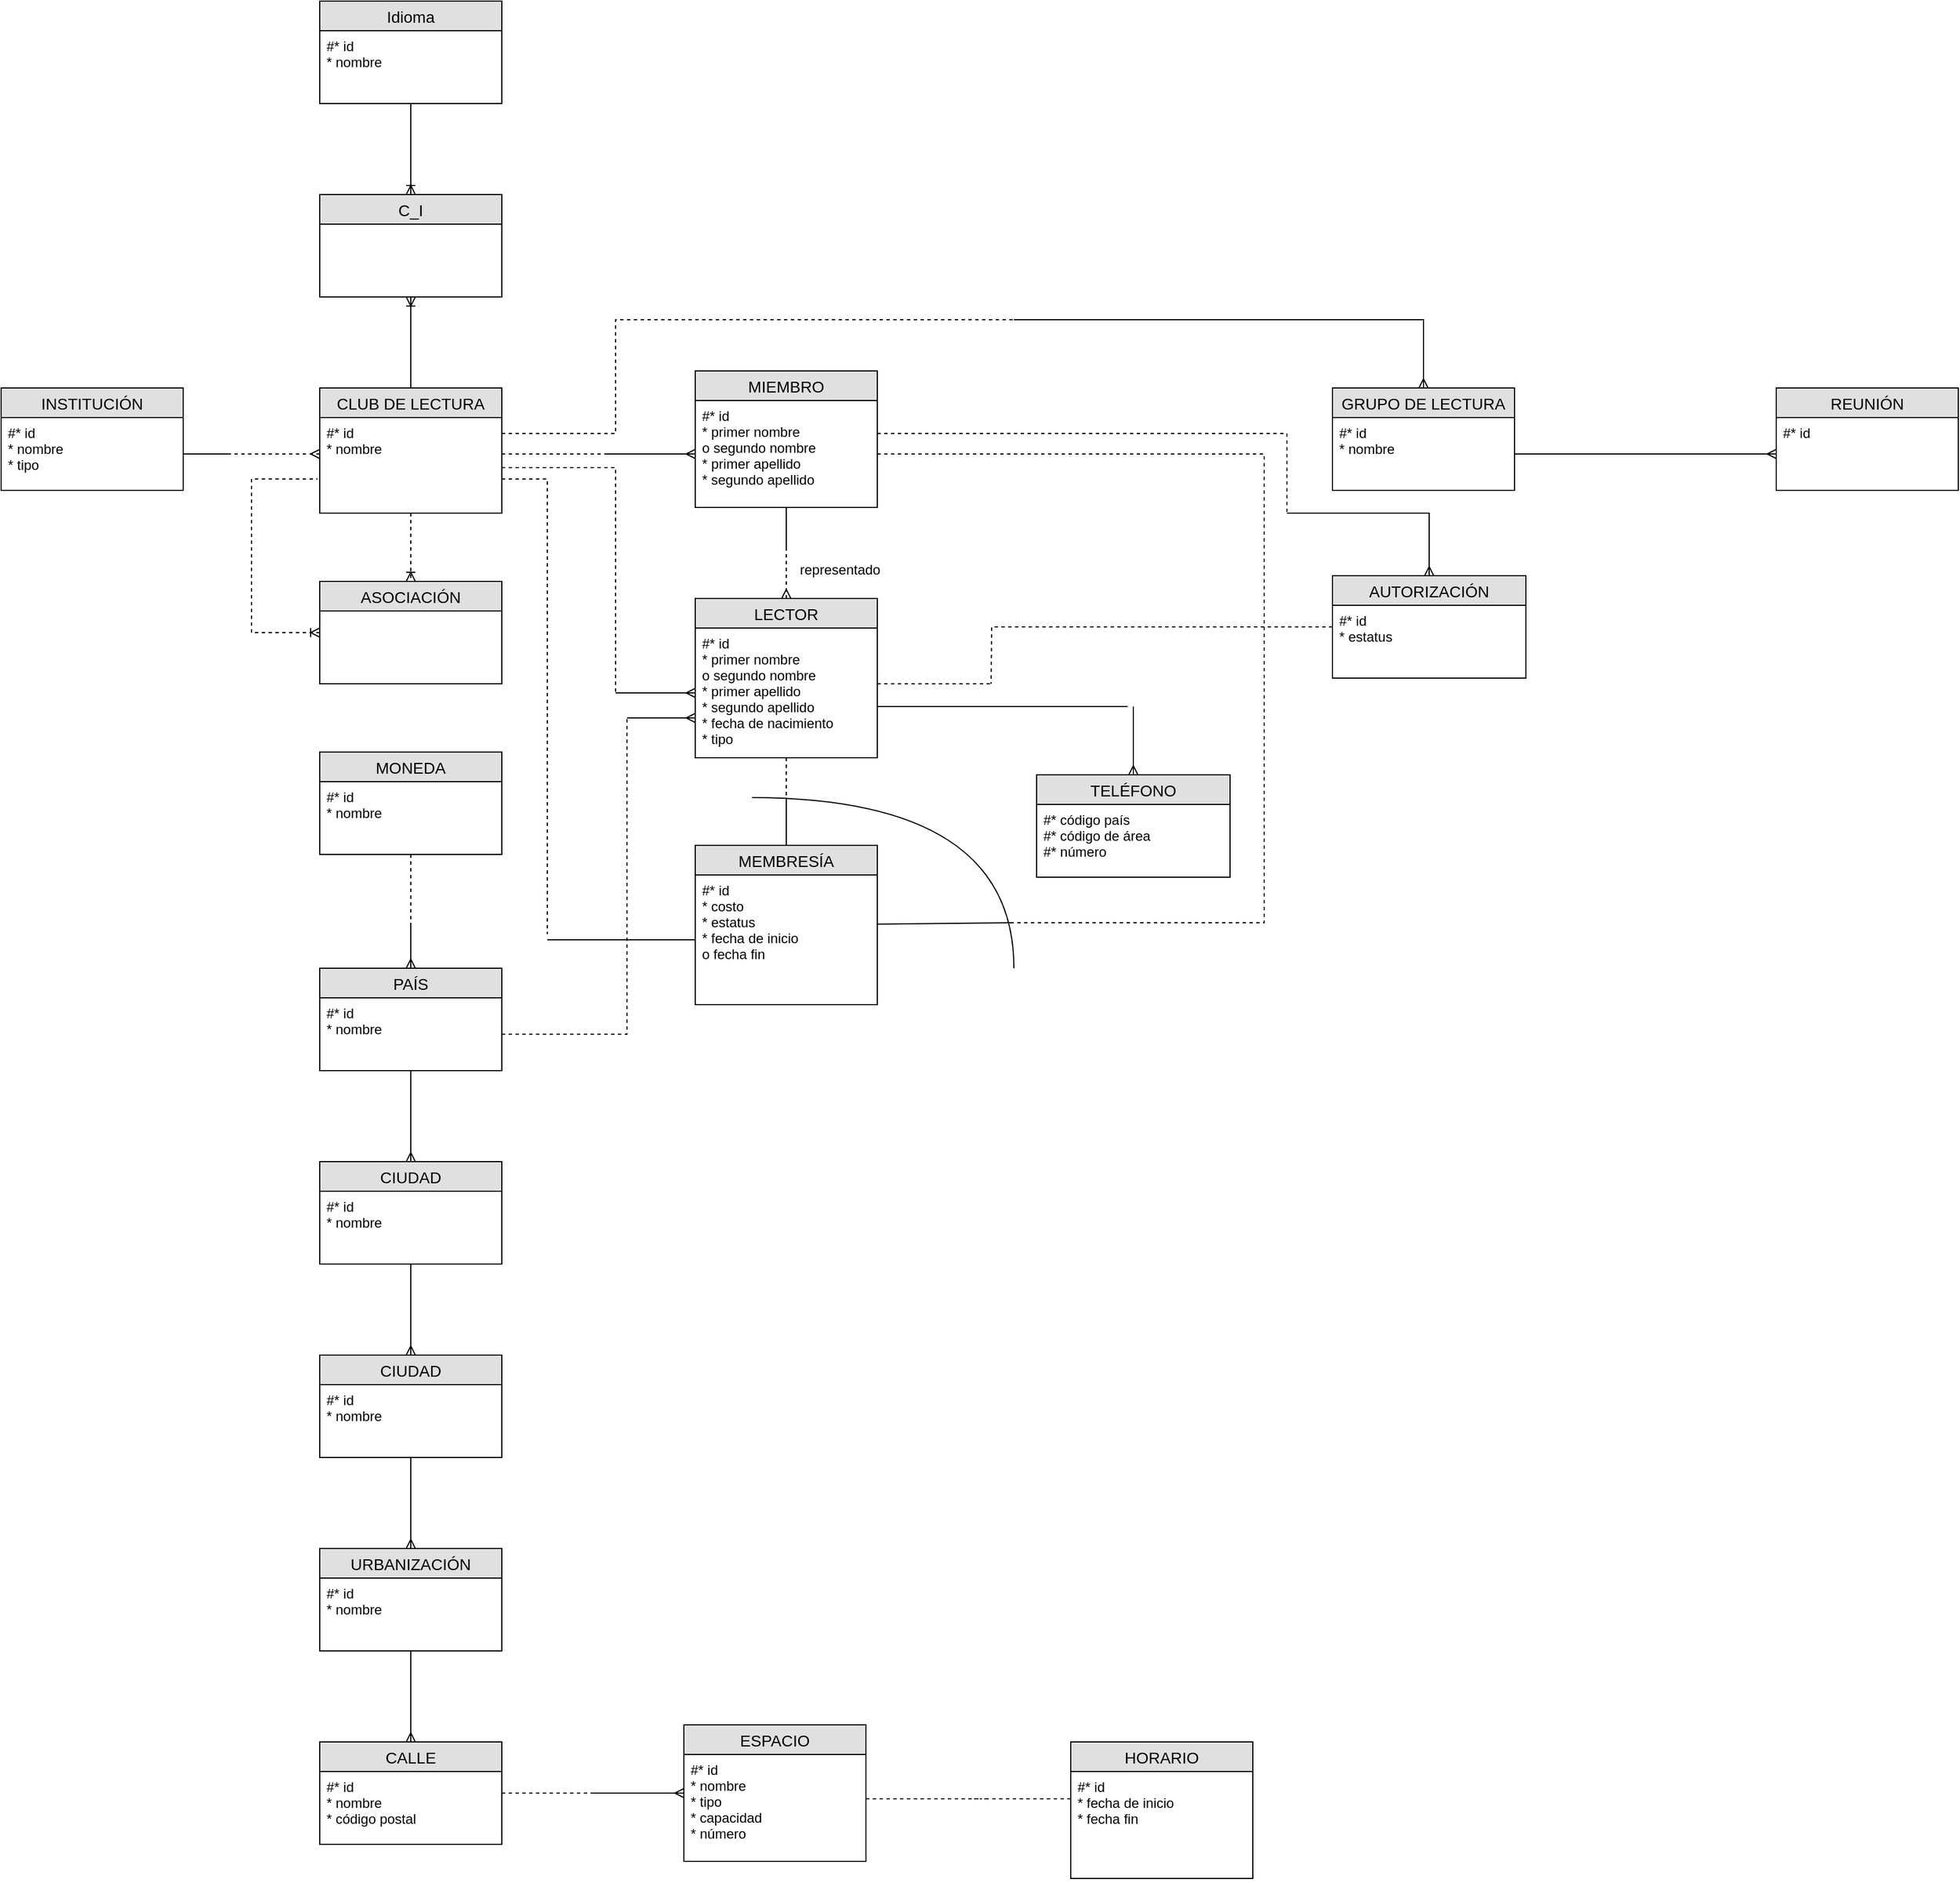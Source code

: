 <mxfile version="12.1.3" type="github" pages="1">
  <diagram id="Lb_0midmeld865azdvVX" name="Page-1">
    <mxGraphModel dx="828" dy="1551" grid="1" gridSize="10" guides="1" tooltips="1" connect="1" arrows="1" fold="1" page="1" pageScale="1" pageWidth="850" pageHeight="1100" math="0" shadow="0">
      <root>
        <mxCell id="0"/>
        <mxCell id="1" parent="0"/>
        <mxCell id="x2IHKYKo0Ygv0OIkCN_u-1" value="INSTITUCIÓN" style="swimlane;fontStyle=0;childLayout=stackLayout;horizontal=1;startSize=26;fillColor=#e0e0e0;horizontalStack=0;resizeParent=1;resizeParentMax=0;resizeLast=0;collapsible=1;marginBottom=0;swimlaneFillColor=#ffffff;align=center;fontSize=14;" vertex="1" parent="1">
          <mxGeometry x="140" y="160" width="160" height="90" as="geometry"/>
        </mxCell>
        <mxCell id="x2IHKYKo0Ygv0OIkCN_u-2" value="#* id&#xa;* nombre&#xa;* tipo" style="text;strokeColor=none;fillColor=none;spacingLeft=4;spacingRight=4;overflow=hidden;rotatable=0;points=[[0,0.5],[1,0.5]];portConstraint=eastwest;fontSize=12;" vertex="1" parent="x2IHKYKo0Ygv0OIkCN_u-1">
          <mxGeometry y="26" width="160" height="64" as="geometry"/>
        </mxCell>
        <mxCell id="x2IHKYKo0Ygv0OIkCN_u-7" style="edgeStyle=orthogonalEdgeStyle;rounded=0;orthogonalLoop=1;jettySize=auto;html=1;exitX=1;exitY=0.5;exitDx=0;exitDy=0;endArrow=none;endFill=0;" edge="1" parent="1" source="x2IHKYKo0Ygv0OIkCN_u-2">
          <mxGeometry relative="1" as="geometry">
            <mxPoint x="340" y="218" as="targetPoint"/>
          </mxGeometry>
        </mxCell>
        <mxCell id="x2IHKYKo0Ygv0OIkCN_u-15" value="" style="edgeStyle=orthogonalEdgeStyle;rounded=0;orthogonalLoop=1;jettySize=auto;html=1;startArrow=none;startFill=0;endArrow=ERoneToMany;endFill=0;" edge="1" parent="1" source="x2IHKYKo0Ygv0OIkCN_u-9" target="x2IHKYKo0Ygv0OIkCN_u-13">
          <mxGeometry relative="1" as="geometry"/>
        </mxCell>
        <mxCell id="x2IHKYKo0Ygv0OIkCN_u-38" value="" style="edgeStyle=orthogonalEdgeStyle;rounded=0;orthogonalLoop=1;jettySize=auto;html=1;dashed=1;startArrow=none;startFill=0;endArrow=ERoneToMany;endFill=0;" edge="1" parent="1" source="x2IHKYKo0Ygv0OIkCN_u-9" target="x2IHKYKo0Ygv0OIkCN_u-36">
          <mxGeometry relative="1" as="geometry"/>
        </mxCell>
        <mxCell id="x2IHKYKo0Ygv0OIkCN_u-9" value="CLUB DE LECTURA" style="swimlane;fontStyle=0;childLayout=stackLayout;horizontal=1;startSize=26;fillColor=#e0e0e0;horizontalStack=0;resizeParent=1;resizeParentMax=0;resizeLast=0;collapsible=1;marginBottom=0;swimlaneFillColor=#ffffff;align=center;fontSize=14;" vertex="1" parent="1">
          <mxGeometry x="420" y="160" width="160" height="110" as="geometry"/>
        </mxCell>
        <mxCell id="x2IHKYKo0Ygv0OIkCN_u-10" value="#* id&#xa;* nombre" style="text;strokeColor=none;fillColor=none;spacingLeft=4;spacingRight=4;overflow=hidden;rotatable=0;points=[[0,0.5],[1,0.5]];portConstraint=eastwest;fontSize=12;" vertex="1" parent="x2IHKYKo0Ygv0OIkCN_u-9">
          <mxGeometry y="26" width="160" height="84" as="geometry"/>
        </mxCell>
        <mxCell id="x2IHKYKo0Ygv0OIkCN_u-36" value="ASOCIACIÓN" style="swimlane;fontStyle=0;childLayout=stackLayout;horizontal=1;startSize=26;fillColor=#e0e0e0;horizontalStack=0;resizeParent=1;resizeParentMax=0;resizeLast=0;collapsible=1;marginBottom=0;swimlaneFillColor=#ffffff;align=center;fontSize=14;" vertex="1" parent="1">
          <mxGeometry x="420" y="330" width="160" height="90" as="geometry"/>
        </mxCell>
        <mxCell id="x2IHKYKo0Ygv0OIkCN_u-17" value="" style="edgeStyle=orthogonalEdgeStyle;rounded=0;orthogonalLoop=1;jettySize=auto;html=1;startArrow=ERoneToMany;startFill=0;endArrow=none;endFill=0;" edge="1" parent="1" source="x2IHKYKo0Ygv0OIkCN_u-13" target="x2IHKYKo0Ygv0OIkCN_u-16">
          <mxGeometry relative="1" as="geometry"/>
        </mxCell>
        <mxCell id="x2IHKYKo0Ygv0OIkCN_u-13" value="C_I" style="swimlane;fontStyle=0;childLayout=stackLayout;horizontal=1;startSize=26;fillColor=#e0e0e0;horizontalStack=0;resizeParent=1;resizeParentMax=0;resizeLast=0;collapsible=1;marginBottom=0;swimlaneFillColor=#ffffff;align=center;fontSize=14;" vertex="1" parent="1">
          <mxGeometry x="420" y="-10" width="160" height="90" as="geometry"/>
        </mxCell>
        <mxCell id="x2IHKYKo0Ygv0OIkCN_u-16" value="Idioma" style="swimlane;fontStyle=0;childLayout=stackLayout;horizontal=1;startSize=26;fillColor=#e0e0e0;horizontalStack=0;resizeParent=1;resizeParentMax=0;resizeLast=0;collapsible=1;marginBottom=0;swimlaneFillColor=#ffffff;align=center;fontSize=14;" vertex="1" parent="1">
          <mxGeometry x="420" y="-180" width="160" height="90" as="geometry"/>
        </mxCell>
        <mxCell id="x2IHKYKo0Ygv0OIkCN_u-18" value="#* id&#xa;* nombre" style="text;strokeColor=none;fillColor=none;spacingLeft=4;spacingRight=4;overflow=hidden;rotatable=0;points=[[0,0.5],[1,0.5]];portConstraint=eastwest;fontSize=12;" vertex="1" parent="x2IHKYKo0Ygv0OIkCN_u-16">
          <mxGeometry y="26" width="160" height="64" as="geometry"/>
        </mxCell>
        <mxCell id="x2IHKYKo0Ygv0OIkCN_u-12" style="edgeStyle=orthogonalEdgeStyle;rounded=0;orthogonalLoop=1;jettySize=auto;html=1;endArrow=none;endFill=0;dashed=1;startArrow=ERmany;startFill=0;" edge="1" parent="1">
          <mxGeometry relative="1" as="geometry">
            <mxPoint x="340" y="218" as="targetPoint"/>
            <mxPoint x="420" y="218" as="sourcePoint"/>
            <Array as="points">
              <mxPoint x="420" y="218"/>
            </Array>
          </mxGeometry>
        </mxCell>
        <mxCell id="x2IHKYKo0Ygv0OIkCN_u-20" style="edgeStyle=orthogonalEdgeStyle;rounded=0;orthogonalLoop=1;jettySize=auto;html=1;startArrow=none;startFill=0;endArrow=none;endFill=0;dashed=1;" edge="1" parent="1">
          <mxGeometry relative="1" as="geometry">
            <mxPoint x="670" y="218" as="targetPoint"/>
            <mxPoint x="580" y="218" as="sourcePoint"/>
            <Array as="points">
              <mxPoint x="580" y="218"/>
            </Array>
          </mxGeometry>
        </mxCell>
        <mxCell id="x2IHKYKo0Ygv0OIkCN_u-78" value="" style="edgeStyle=orthogonalEdgeStyle;rounded=0;orthogonalLoop=1;jettySize=auto;html=1;startArrow=none;startFill=0;endArrow=none;endFill=0;" edge="1" parent="1" source="x2IHKYKo0Ygv0OIkCN_u-21">
          <mxGeometry relative="1" as="geometry">
            <mxPoint x="830" y="300" as="targetPoint"/>
            <Array as="points">
              <mxPoint x="830" y="265"/>
              <mxPoint x="830" y="265"/>
            </Array>
          </mxGeometry>
        </mxCell>
        <mxCell id="x2IHKYKo0Ygv0OIkCN_u-21" value="MIEMBRO" style="swimlane;fontStyle=0;childLayout=stackLayout;horizontal=1;startSize=26;fillColor=#e0e0e0;horizontalStack=0;resizeParent=1;resizeParentMax=0;resizeLast=0;collapsible=1;marginBottom=0;swimlaneFillColor=#ffffff;align=center;fontSize=14;" vertex="1" parent="1">
          <mxGeometry x="750" y="145" width="160" height="120" as="geometry"/>
        </mxCell>
        <mxCell id="x2IHKYKo0Ygv0OIkCN_u-22" value="#* id&#xa;* primer nombre&#xa;o segundo nombre&#xa;* primer apellido&#xa;* segundo apellido" style="text;strokeColor=none;fillColor=none;spacingLeft=4;spacingRight=4;overflow=hidden;rotatable=0;points=[[0,0.5],[1,0.5]];portConstraint=eastwest;fontSize=12;" vertex="1" parent="x2IHKYKo0Ygv0OIkCN_u-21">
          <mxGeometry y="26" width="160" height="94" as="geometry"/>
        </mxCell>
        <mxCell id="x2IHKYKo0Ygv0OIkCN_u-79" value="" style="edgeStyle=orthogonalEdgeStyle;rounded=0;orthogonalLoop=1;jettySize=auto;html=1;dashed=1;startArrow=ERmany;startFill=0;endArrow=none;endFill=0;" edge="1" parent="1" source="x2IHKYKo0Ygv0OIkCN_u-76">
          <mxGeometry relative="1" as="geometry">
            <mxPoint x="830" y="300" as="targetPoint"/>
            <Array as="points">
              <mxPoint x="830" y="280"/>
              <mxPoint x="830" y="280"/>
            </Array>
          </mxGeometry>
        </mxCell>
        <mxCell id="x2IHKYKo0Ygv0OIkCN_u-85" value="" style="edgeStyle=orthogonalEdgeStyle;rounded=0;orthogonalLoop=1;jettySize=auto;html=1;startArrow=none;startFill=0;endArrow=none;endFill=0;dashed=1;" edge="1" parent="1" source="x2IHKYKo0Ygv0OIkCN_u-76">
          <mxGeometry relative="1" as="geometry">
            <mxPoint x="830" y="520" as="targetPoint"/>
          </mxGeometry>
        </mxCell>
        <mxCell id="x2IHKYKo0Ygv0OIkCN_u-93" style="edgeStyle=orthogonalEdgeStyle;rounded=0;orthogonalLoop=1;jettySize=auto;html=1;startArrow=none;startFill=0;endArrow=none;endFill=0;dashed=1;" edge="1" parent="1" source="x2IHKYKo0Ygv0OIkCN_u-76">
          <mxGeometry relative="1" as="geometry">
            <mxPoint x="1010" y="420" as="targetPoint"/>
            <Array as="points">
              <mxPoint x="930" y="420"/>
              <mxPoint x="930" y="420"/>
            </Array>
          </mxGeometry>
        </mxCell>
        <mxCell id="x2IHKYKo0Ygv0OIkCN_u-76" value="LECTOR" style="swimlane;fontStyle=0;childLayout=stackLayout;horizontal=1;startSize=26;fillColor=#e0e0e0;horizontalStack=0;resizeParent=1;resizeParentMax=0;resizeLast=0;collapsible=1;marginBottom=0;swimlaneFillColor=#ffffff;align=center;fontSize=14;" vertex="1" parent="1">
          <mxGeometry x="750" y="345" width="160" height="140" as="geometry"/>
        </mxCell>
        <mxCell id="x2IHKYKo0Ygv0OIkCN_u-77" value="#* id&#xa;* primer nombre&#xa;o segundo nombre&#xa;* primer apellido&#xa;* segundo apellido&#xa;* fecha de nacimiento&#xa;* tipo" style="text;strokeColor=none;fillColor=none;spacingLeft=4;spacingRight=4;overflow=hidden;rotatable=0;points=[[0,0.5],[1,0.5]];portConstraint=eastwest;fontSize=12;" vertex="1" parent="x2IHKYKo0Ygv0OIkCN_u-76">
          <mxGeometry y="26" width="160" height="114" as="geometry"/>
        </mxCell>
        <mxCell id="x2IHKYKo0Ygv0OIkCN_u-24" style="edgeStyle=orthogonalEdgeStyle;rounded=0;orthogonalLoop=1;jettySize=auto;html=1;exitX=0;exitY=0.5;exitDx=0;exitDy=0;startArrow=ERmany;startFill=0;endArrow=none;endFill=0;" edge="1" parent="1" source="x2IHKYKo0Ygv0OIkCN_u-22">
          <mxGeometry relative="1" as="geometry">
            <mxPoint x="670" y="218" as="targetPoint"/>
          </mxGeometry>
        </mxCell>
        <mxCell id="x2IHKYKo0Ygv0OIkCN_u-30" style="edgeStyle=orthogonalEdgeStyle;rounded=0;orthogonalLoop=1;jettySize=auto;html=1;exitX=0.5;exitY=0;exitDx=0;exitDy=0;startArrow=ERmany;startFill=0;endArrow=none;endFill=0;" edge="1" parent="1" source="x2IHKYKo0Ygv0OIkCN_u-26">
          <mxGeometry relative="1" as="geometry">
            <mxPoint x="1030" y="100" as="targetPoint"/>
            <Array as="points">
              <mxPoint x="1390" y="100"/>
            </Array>
          </mxGeometry>
        </mxCell>
        <mxCell id="x2IHKYKo0Ygv0OIkCN_u-26" value="GRUPO DE LECTURA" style="swimlane;fontStyle=0;childLayout=stackLayout;horizontal=1;startSize=26;fillColor=#e0e0e0;horizontalStack=0;resizeParent=1;resizeParentMax=0;resizeLast=0;collapsible=1;marginBottom=0;swimlaneFillColor=#ffffff;align=center;fontSize=14;" vertex="1" parent="1">
          <mxGeometry x="1310" y="160" width="160" height="90" as="geometry"/>
        </mxCell>
        <mxCell id="x2IHKYKo0Ygv0OIkCN_u-27" value="#* id&#xa;* nombre" style="text;strokeColor=none;fillColor=none;spacingLeft=4;spacingRight=4;overflow=hidden;rotatable=0;points=[[0,0.5],[1,0.5]];portConstraint=eastwest;fontSize=12;" vertex="1" parent="x2IHKYKo0Ygv0OIkCN_u-26">
          <mxGeometry y="26" width="160" height="64" as="geometry"/>
        </mxCell>
        <mxCell id="x2IHKYKo0Ygv0OIkCN_u-29" style="edgeStyle=orthogonalEdgeStyle;rounded=0;orthogonalLoop=1;jettySize=auto;html=1;exitX=1;exitY=0.5;exitDx=0;exitDy=0;startArrow=none;startFill=0;endArrow=none;endFill=0;dashed=1;" edge="1" parent="1">
          <mxGeometry relative="1" as="geometry">
            <mxPoint x="1050" y="100" as="targetPoint"/>
            <mxPoint x="580" y="200" as="sourcePoint"/>
            <Array as="points">
              <mxPoint x="680" y="200"/>
              <mxPoint x="680" y="100"/>
              <mxPoint x="1060" y="100"/>
            </Array>
          </mxGeometry>
        </mxCell>
        <mxCell id="x2IHKYKo0Ygv0OIkCN_u-33" value="REUNIÓN" style="swimlane;fontStyle=0;childLayout=stackLayout;horizontal=1;startSize=26;fillColor=#e0e0e0;horizontalStack=0;resizeParent=1;resizeParentMax=0;resizeLast=0;collapsible=1;marginBottom=0;swimlaneFillColor=#ffffff;align=center;fontSize=14;" vertex="1" parent="1">
          <mxGeometry x="1700" y="160" width="160" height="90" as="geometry"/>
        </mxCell>
        <mxCell id="x2IHKYKo0Ygv0OIkCN_u-34" value="#* id" style="text;strokeColor=none;fillColor=none;spacingLeft=4;spacingRight=4;overflow=hidden;rotatable=0;points=[[0,0.5],[1,0.5]];portConstraint=eastwest;fontSize=12;" vertex="1" parent="x2IHKYKo0Ygv0OIkCN_u-33">
          <mxGeometry y="26" width="160" height="64" as="geometry"/>
        </mxCell>
        <mxCell id="x2IHKYKo0Ygv0OIkCN_u-35" style="edgeStyle=orthogonalEdgeStyle;rounded=0;orthogonalLoop=1;jettySize=auto;html=1;exitX=0;exitY=0.5;exitDx=0;exitDy=0;startArrow=ERmany;startFill=0;endArrow=none;endFill=0;" edge="1" parent="1" source="x2IHKYKo0Ygv0OIkCN_u-34">
          <mxGeometry relative="1" as="geometry">
            <mxPoint x="1470" y="218" as="targetPoint"/>
          </mxGeometry>
        </mxCell>
        <mxCell id="x2IHKYKo0Ygv0OIkCN_u-39" style="edgeStyle=orthogonalEdgeStyle;rounded=0;orthogonalLoop=1;jettySize=auto;html=1;exitX=0;exitY=0.5;exitDx=0;exitDy=0;endArrow=none;endFill=0;dashed=1;startArrow=ERoneToMany;startFill=0;" edge="1" parent="1" source="x2IHKYKo0Ygv0OIkCN_u-36">
          <mxGeometry relative="1" as="geometry">
            <mxPoint x="418" y="240" as="targetPoint"/>
            <mxPoint x="420" y="230" as="sourcePoint"/>
            <Array as="points">
              <mxPoint x="360" y="375"/>
              <mxPoint x="360" y="240"/>
              <mxPoint x="418" y="240"/>
            </Array>
          </mxGeometry>
        </mxCell>
        <mxCell id="x2IHKYKo0Ygv0OIkCN_u-48" value="" style="edgeStyle=orthogonalEdgeStyle;rounded=0;orthogonalLoop=1;jettySize=auto;html=1;dashed=1;startArrow=none;startFill=0;endArrow=none;endFill=0;" edge="1" parent="1" source="x2IHKYKo0Ygv0OIkCN_u-42">
          <mxGeometry relative="1" as="geometry">
            <mxPoint x="500" y="630" as="targetPoint"/>
          </mxGeometry>
        </mxCell>
        <mxCell id="x2IHKYKo0Ygv0OIkCN_u-42" value="MONEDA" style="swimlane;fontStyle=0;childLayout=stackLayout;horizontal=1;startSize=26;fillColor=#e0e0e0;horizontalStack=0;resizeParent=1;resizeParentMax=0;resizeLast=0;collapsible=1;marginBottom=0;swimlaneFillColor=#ffffff;align=center;fontSize=14;" vertex="1" parent="1">
          <mxGeometry x="420" y="480" width="160" height="90" as="geometry"/>
        </mxCell>
        <mxCell id="x2IHKYKo0Ygv0OIkCN_u-43" value="#* id&#xa;* nombre" style="text;strokeColor=none;fillColor=none;spacingLeft=4;spacingRight=4;overflow=hidden;rotatable=0;points=[[0,0.5],[1,0.5]];portConstraint=eastwest;fontSize=12;" vertex="1" parent="x2IHKYKo0Ygv0OIkCN_u-42">
          <mxGeometry y="26" width="160" height="64" as="geometry"/>
        </mxCell>
        <mxCell id="x2IHKYKo0Ygv0OIkCN_u-51" value="" style="edgeStyle=orthogonalEdgeStyle;rounded=0;orthogonalLoop=1;jettySize=auto;html=1;startArrow=ERmany;startFill=0;endArrow=none;endFill=0;" edge="1" parent="1" source="x2IHKYKo0Ygv0OIkCN_u-44">
          <mxGeometry relative="1" as="geometry">
            <mxPoint x="500" y="630" as="targetPoint"/>
          </mxGeometry>
        </mxCell>
        <mxCell id="x2IHKYKo0Ygv0OIkCN_u-54" value="" style="edgeStyle=orthogonalEdgeStyle;rounded=0;orthogonalLoop=1;jettySize=auto;html=1;startArrow=none;startFill=0;endArrow=ERmany;endFill=0;" edge="1" parent="1" source="x2IHKYKo0Ygv0OIkCN_u-44" target="x2IHKYKo0Ygv0OIkCN_u-52">
          <mxGeometry relative="1" as="geometry"/>
        </mxCell>
        <mxCell id="x2IHKYKo0Ygv0OIkCN_u-44" value="PAÍS" style="swimlane;fontStyle=0;childLayout=stackLayout;horizontal=1;startSize=26;fillColor=#e0e0e0;horizontalStack=0;resizeParent=1;resizeParentMax=0;resizeLast=0;collapsible=1;marginBottom=0;swimlaneFillColor=#ffffff;align=center;fontSize=14;" vertex="1" parent="1">
          <mxGeometry x="420" y="670" width="160" height="90" as="geometry"/>
        </mxCell>
        <mxCell id="x2IHKYKo0Ygv0OIkCN_u-45" value="#* id&#xa;* nombre" style="text;strokeColor=none;fillColor=none;spacingLeft=4;spacingRight=4;overflow=hidden;rotatable=0;points=[[0,0.5],[1,0.5]];portConstraint=eastwest;fontSize=12;" vertex="1" parent="x2IHKYKo0Ygv0OIkCN_u-44">
          <mxGeometry y="26" width="160" height="64" as="geometry"/>
        </mxCell>
        <mxCell id="x2IHKYKo0Ygv0OIkCN_u-57" value="" style="edgeStyle=orthogonalEdgeStyle;rounded=0;orthogonalLoop=1;jettySize=auto;html=1;startArrow=none;startFill=0;endArrow=ERmany;endFill=0;" edge="1" parent="1" source="x2IHKYKo0Ygv0OIkCN_u-52" target="x2IHKYKo0Ygv0OIkCN_u-55">
          <mxGeometry relative="1" as="geometry"/>
        </mxCell>
        <mxCell id="x2IHKYKo0Ygv0OIkCN_u-52" value="CIUDAD" style="swimlane;fontStyle=0;childLayout=stackLayout;horizontal=1;startSize=26;fillColor=#e0e0e0;horizontalStack=0;resizeParent=1;resizeParentMax=0;resizeLast=0;collapsible=1;marginBottom=0;swimlaneFillColor=#ffffff;align=center;fontSize=14;" vertex="1" parent="1">
          <mxGeometry x="420" y="840" width="160" height="90" as="geometry"/>
        </mxCell>
        <mxCell id="x2IHKYKo0Ygv0OIkCN_u-53" value="#* id&#xa;* nombre" style="text;strokeColor=none;fillColor=none;spacingLeft=4;spacingRight=4;overflow=hidden;rotatable=0;points=[[0,0.5],[1,0.5]];portConstraint=eastwest;fontSize=12;" vertex="1" parent="x2IHKYKo0Ygv0OIkCN_u-52">
          <mxGeometry y="26" width="160" height="64" as="geometry"/>
        </mxCell>
        <mxCell id="x2IHKYKo0Ygv0OIkCN_u-60" value="" style="edgeStyle=orthogonalEdgeStyle;rounded=0;orthogonalLoop=1;jettySize=auto;html=1;startArrow=none;startFill=0;endArrow=ERmany;endFill=0;" edge="1" parent="1" source="x2IHKYKo0Ygv0OIkCN_u-55" target="x2IHKYKo0Ygv0OIkCN_u-58">
          <mxGeometry relative="1" as="geometry"/>
        </mxCell>
        <mxCell id="x2IHKYKo0Ygv0OIkCN_u-55" value="CIUDAD" style="swimlane;fontStyle=0;childLayout=stackLayout;horizontal=1;startSize=26;fillColor=#e0e0e0;horizontalStack=0;resizeParent=1;resizeParentMax=0;resizeLast=0;collapsible=1;marginBottom=0;swimlaneFillColor=#ffffff;align=center;fontSize=14;" vertex="1" parent="1">
          <mxGeometry x="420" y="1010" width="160" height="90" as="geometry"/>
        </mxCell>
        <mxCell id="x2IHKYKo0Ygv0OIkCN_u-56" value="#* id&#xa;* nombre" style="text;strokeColor=none;fillColor=none;spacingLeft=4;spacingRight=4;overflow=hidden;rotatable=0;points=[[0,0.5],[1,0.5]];portConstraint=eastwest;fontSize=12;" vertex="1" parent="x2IHKYKo0Ygv0OIkCN_u-55">
          <mxGeometry y="26" width="160" height="64" as="geometry"/>
        </mxCell>
        <mxCell id="x2IHKYKo0Ygv0OIkCN_u-63" value="" style="edgeStyle=orthogonalEdgeStyle;rounded=0;orthogonalLoop=1;jettySize=auto;html=1;startArrow=none;startFill=0;endArrow=ERmany;endFill=0;" edge="1" parent="1" source="x2IHKYKo0Ygv0OIkCN_u-58" target="x2IHKYKo0Ygv0OIkCN_u-61">
          <mxGeometry relative="1" as="geometry"/>
        </mxCell>
        <mxCell id="x2IHKYKo0Ygv0OIkCN_u-58" value="URBANIZACIÓN" style="swimlane;fontStyle=0;childLayout=stackLayout;horizontal=1;startSize=26;fillColor=#e0e0e0;horizontalStack=0;resizeParent=1;resizeParentMax=0;resizeLast=0;collapsible=1;marginBottom=0;swimlaneFillColor=#ffffff;align=center;fontSize=14;" vertex="1" parent="1">
          <mxGeometry x="420" y="1180" width="160" height="90" as="geometry"/>
        </mxCell>
        <mxCell id="x2IHKYKo0Ygv0OIkCN_u-59" value="#* id&#xa;* nombre" style="text;strokeColor=none;fillColor=none;spacingLeft=4;spacingRight=4;overflow=hidden;rotatable=0;points=[[0,0.5],[1,0.5]];portConstraint=eastwest;fontSize=12;" vertex="1" parent="x2IHKYKo0Ygv0OIkCN_u-58">
          <mxGeometry y="26" width="160" height="64" as="geometry"/>
        </mxCell>
        <mxCell id="x2IHKYKo0Ygv0OIkCN_u-68" style="edgeStyle=orthogonalEdgeStyle;rounded=0;orthogonalLoop=1;jettySize=auto;html=1;startArrow=none;startFill=0;endArrow=none;endFill=0;dashed=1;" edge="1" parent="1" source="x2IHKYKo0Ygv0OIkCN_u-61">
          <mxGeometry relative="1" as="geometry">
            <mxPoint x="660" y="1395" as="targetPoint"/>
          </mxGeometry>
        </mxCell>
        <mxCell id="x2IHKYKo0Ygv0OIkCN_u-61" value="CALLE" style="swimlane;fontStyle=0;childLayout=stackLayout;horizontal=1;startSize=26;fillColor=#e0e0e0;horizontalStack=0;resizeParent=1;resizeParentMax=0;resizeLast=0;collapsible=1;marginBottom=0;swimlaneFillColor=#ffffff;align=center;fontSize=14;" vertex="1" parent="1">
          <mxGeometry x="420" y="1350" width="160" height="90" as="geometry"/>
        </mxCell>
        <mxCell id="x2IHKYKo0Ygv0OIkCN_u-62" value="#* id&#xa;* nombre&#xa;* código postal" style="text;strokeColor=none;fillColor=none;spacingLeft=4;spacingRight=4;overflow=hidden;rotatable=0;points=[[0,0.5],[1,0.5]];portConstraint=eastwest;fontSize=12;" vertex="1" parent="x2IHKYKo0Ygv0OIkCN_u-61">
          <mxGeometry y="26" width="160" height="64" as="geometry"/>
        </mxCell>
        <mxCell id="x2IHKYKo0Ygv0OIkCN_u-69" style="edgeStyle=orthogonalEdgeStyle;rounded=0;orthogonalLoop=1;jettySize=auto;html=1;startArrow=ERmany;startFill=0;endArrow=none;endFill=0;" edge="1" parent="1" source="x2IHKYKo0Ygv0OIkCN_u-65">
          <mxGeometry relative="1" as="geometry">
            <mxPoint x="660" y="1395" as="targetPoint"/>
          </mxGeometry>
        </mxCell>
        <mxCell id="x2IHKYKo0Ygv0OIkCN_u-74" style="edgeStyle=orthogonalEdgeStyle;rounded=0;orthogonalLoop=1;jettySize=auto;html=1;dashed=1;startArrow=none;startFill=0;endArrow=none;endFill=0;" edge="1" parent="1" source="x2IHKYKo0Ygv0OIkCN_u-65">
          <mxGeometry relative="1" as="geometry">
            <mxPoint x="990" y="1400" as="targetPoint"/>
            <Array as="points">
              <mxPoint x="1000" y="1400"/>
            </Array>
          </mxGeometry>
        </mxCell>
        <mxCell id="x2IHKYKo0Ygv0OIkCN_u-65" value="ESPACIO" style="swimlane;fontStyle=0;childLayout=stackLayout;horizontal=1;startSize=26;fillColor=#e0e0e0;horizontalStack=0;resizeParent=1;resizeParentMax=0;resizeLast=0;collapsible=1;marginBottom=0;swimlaneFillColor=#ffffff;align=center;fontSize=14;" vertex="1" parent="1">
          <mxGeometry x="740" y="1335" width="160" height="120" as="geometry"/>
        </mxCell>
        <mxCell id="x2IHKYKo0Ygv0OIkCN_u-66" value="#* id&#xa;* nombre&#xa;* tipo&#xa;* capacidad&#xa;* número" style="text;strokeColor=none;fillColor=none;spacingLeft=4;spacingRight=4;overflow=hidden;rotatable=0;points=[[0,0.5],[1,0.5]];portConstraint=eastwest;fontSize=12;" vertex="1" parent="x2IHKYKo0Ygv0OIkCN_u-65">
          <mxGeometry y="26" width="160" height="94" as="geometry"/>
        </mxCell>
        <mxCell id="x2IHKYKo0Ygv0OIkCN_u-71" value="HORARIO" style="swimlane;fontStyle=0;childLayout=stackLayout;horizontal=1;startSize=26;fillColor=#e0e0e0;horizontalStack=0;resizeParent=1;resizeParentMax=0;resizeLast=0;collapsible=1;marginBottom=0;swimlaneFillColor=#ffffff;align=center;fontSize=14;" vertex="1" parent="1">
          <mxGeometry x="1080" y="1350" width="160" height="120" as="geometry"/>
        </mxCell>
        <mxCell id="x2IHKYKo0Ygv0OIkCN_u-72" value="#* id&#xa;* fecha de inicio&#xa;* fecha fin" style="text;strokeColor=none;fillColor=none;spacingLeft=4;spacingRight=4;overflow=hidden;rotatable=0;points=[[0,0.5],[1,0.5]];portConstraint=eastwest;fontSize=12;" vertex="1" parent="x2IHKYKo0Ygv0OIkCN_u-71">
          <mxGeometry y="26" width="160" height="94" as="geometry"/>
        </mxCell>
        <mxCell id="x2IHKYKo0Ygv0OIkCN_u-75" style="edgeStyle=orthogonalEdgeStyle;rounded=0;orthogonalLoop=1;jettySize=auto;html=1;dashed=1;startArrow=none;startFill=0;endArrow=none;endFill=0;" edge="1" parent="1" source="x2IHKYKo0Ygv0OIkCN_u-72">
          <mxGeometry relative="1" as="geometry">
            <mxPoint x="1010" y="1400" as="targetPoint"/>
            <Array as="points">
              <mxPoint x="1000" y="1400"/>
            </Array>
          </mxGeometry>
        </mxCell>
        <mxCell id="x2IHKYKo0Ygv0OIkCN_u-80" style="edgeStyle=orthogonalEdgeStyle;rounded=0;orthogonalLoop=1;jettySize=auto;html=1;exitX=1;exitY=0.5;exitDx=0;exitDy=0;startArrow=none;startFill=0;endArrow=none;endFill=0;dashed=1;" edge="1" parent="1">
          <mxGeometry relative="1" as="geometry">
            <mxPoint x="680" y="430" as="targetPoint"/>
            <mxPoint x="580" y="230" as="sourcePoint"/>
            <Array as="points">
              <mxPoint x="680" y="230"/>
              <mxPoint x="680" y="430"/>
            </Array>
          </mxGeometry>
        </mxCell>
        <mxCell id="x2IHKYKo0Ygv0OIkCN_u-81" style="edgeStyle=orthogonalEdgeStyle;rounded=0;orthogonalLoop=1;jettySize=auto;html=1;startArrow=ERmany;startFill=0;endArrow=none;endFill=0;" edge="1" parent="1" source="x2IHKYKo0Ygv0OIkCN_u-77">
          <mxGeometry relative="1" as="geometry">
            <mxPoint x="680" y="428" as="targetPoint"/>
          </mxGeometry>
        </mxCell>
        <mxCell id="x2IHKYKo0Ygv0OIkCN_u-82" value="representado" style="text;html=1;resizable=0;points=[];autosize=1;align=left;verticalAlign=top;spacingTop=-4;" vertex="1" parent="1">
          <mxGeometry x="840" y="310" width="90" height="20" as="geometry"/>
        </mxCell>
        <mxCell id="x2IHKYKo0Ygv0OIkCN_u-86" value="" style="edgeStyle=orthogonalEdgeStyle;rounded=0;orthogonalLoop=1;jettySize=auto;html=1;startArrow=none;startFill=0;endArrow=none;endFill=0;" edge="1" parent="1" source="x2IHKYKo0Ygv0OIkCN_u-83">
          <mxGeometry relative="1" as="geometry">
            <mxPoint x="830" y="520" as="targetPoint"/>
          </mxGeometry>
        </mxCell>
        <mxCell id="x2IHKYKo0Ygv0OIkCN_u-89" style="rounded=0;orthogonalLoop=1;jettySize=auto;html=1;startArrow=none;startFill=0;endArrow=none;endFill=0;" edge="1" parent="1" source="x2IHKYKo0Ygv0OIkCN_u-83">
          <mxGeometry relative="1" as="geometry">
            <mxPoint x="1030" y="630" as="targetPoint"/>
          </mxGeometry>
        </mxCell>
        <mxCell id="x2IHKYKo0Ygv0OIkCN_u-83" value="MEMBRESÍA" style="swimlane;fontStyle=0;childLayout=stackLayout;horizontal=1;startSize=26;fillColor=#e0e0e0;horizontalStack=0;resizeParent=1;resizeParentMax=0;resizeLast=0;collapsible=1;marginBottom=0;swimlaneFillColor=#ffffff;align=center;fontSize=14;" vertex="1" parent="1">
          <mxGeometry x="750" y="562" width="160" height="140" as="geometry"/>
        </mxCell>
        <mxCell id="x2IHKYKo0Ygv0OIkCN_u-84" value="#* id&#xa;* costo&#xa;* estatus&#xa;* fecha de inicio&#xa;o fecha fin" style="text;strokeColor=none;fillColor=none;spacingLeft=4;spacingRight=4;overflow=hidden;rotatable=0;points=[[0,0.5],[1,0.5]];portConstraint=eastwest;fontSize=12;" vertex="1" parent="x2IHKYKo0Ygv0OIkCN_u-83">
          <mxGeometry y="26" width="160" height="114" as="geometry"/>
        </mxCell>
        <mxCell id="x2IHKYKo0Ygv0OIkCN_u-87" style="edgeStyle=orthogonalEdgeStyle;rounded=0;orthogonalLoop=1;jettySize=auto;html=1;startArrow=none;startFill=0;endArrow=none;endFill=0;dashed=1;" edge="1" parent="1" source="x2IHKYKo0Ygv0OIkCN_u-22">
          <mxGeometry relative="1" as="geometry">
            <mxPoint x="1030" y="630" as="targetPoint"/>
            <Array as="points">
              <mxPoint x="1250" y="218"/>
              <mxPoint x="1250" y="630"/>
            </Array>
          </mxGeometry>
        </mxCell>
        <mxCell id="x2IHKYKo0Ygv0OIkCN_u-91" value="" style="endArrow=none;html=1;edgeStyle=orthogonalEdgeStyle;curved=1;" edge="1" parent="1">
          <mxGeometry width="50" height="50" relative="1" as="geometry">
            <mxPoint x="800" y="520" as="sourcePoint"/>
            <mxPoint x="1030" y="670" as="targetPoint"/>
          </mxGeometry>
        </mxCell>
        <mxCell id="x2IHKYKo0Ygv0OIkCN_u-101" style="edgeStyle=orthogonalEdgeStyle;rounded=0;orthogonalLoop=1;jettySize=auto;html=1;startArrow=none;startFill=0;endArrow=none;endFill=0;dashed=1;" edge="1" parent="1" source="x2IHKYKo0Ygv0OIkCN_u-94">
          <mxGeometry relative="1" as="geometry">
            <mxPoint x="1010" y="420" as="targetPoint"/>
          </mxGeometry>
        </mxCell>
        <mxCell id="x2IHKYKo0Ygv0OIkCN_u-104" style="edgeStyle=orthogonalEdgeStyle;rounded=0;orthogonalLoop=1;jettySize=auto;html=1;startArrow=ERmany;startFill=0;endArrow=none;endFill=0;" edge="1" parent="1" source="x2IHKYKo0Ygv0OIkCN_u-94">
          <mxGeometry relative="1" as="geometry">
            <mxPoint x="1270" y="270" as="targetPoint"/>
            <Array as="points">
              <mxPoint x="1395" y="270"/>
            </Array>
          </mxGeometry>
        </mxCell>
        <mxCell id="x2IHKYKo0Ygv0OIkCN_u-94" value="AUTORIZACIÓN" style="swimlane;fontStyle=0;childLayout=stackLayout;horizontal=1;startSize=26;fillColor=#e0e0e0;horizontalStack=0;resizeParent=1;resizeParentMax=0;resizeLast=0;collapsible=1;marginBottom=0;swimlaneFillColor=#ffffff;align=center;fontSize=14;" vertex="1" parent="1">
          <mxGeometry x="1310" y="325" width="170" height="90" as="geometry"/>
        </mxCell>
        <mxCell id="x2IHKYKo0Ygv0OIkCN_u-95" value="#* id&#xa;* estatus" style="text;strokeColor=none;fillColor=none;spacingLeft=4;spacingRight=4;overflow=hidden;rotatable=0;points=[[0,0.5],[1,0.5]];portConstraint=eastwest;fontSize=12;" vertex="1" parent="x2IHKYKo0Ygv0OIkCN_u-94">
          <mxGeometry y="26" width="170" height="64" as="geometry"/>
        </mxCell>
        <mxCell id="x2IHKYKo0Ygv0OIkCN_u-103" style="edgeStyle=orthogonalEdgeStyle;rounded=0;orthogonalLoop=1;jettySize=auto;html=1;startArrow=none;startFill=0;endArrow=none;endFill=0;dashed=1;" edge="1" parent="1">
          <mxGeometry relative="1" as="geometry">
            <mxPoint x="1270" y="270" as="targetPoint"/>
            <mxPoint x="910" y="200" as="sourcePoint"/>
            <Array as="points">
              <mxPoint x="1270" y="200"/>
              <mxPoint x="1270" y="270"/>
            </Array>
          </mxGeometry>
        </mxCell>
        <mxCell id="x2IHKYKo0Ygv0OIkCN_u-105" style="edgeStyle=orthogonalEdgeStyle;rounded=0;orthogonalLoop=1;jettySize=auto;html=1;startArrow=none;startFill=0;endArrow=none;endFill=0;dashed=1;" edge="1" parent="1" source="x2IHKYKo0Ygv0OIkCN_u-45">
          <mxGeometry relative="1" as="geometry">
            <mxPoint x="690" y="450" as="targetPoint"/>
            <Array as="points">
              <mxPoint x="690" y="728"/>
              <mxPoint x="690" y="450"/>
            </Array>
          </mxGeometry>
        </mxCell>
        <mxCell id="x2IHKYKo0Ygv0OIkCN_u-106" style="edgeStyle=orthogonalEdgeStyle;rounded=0;orthogonalLoop=1;jettySize=auto;html=1;startArrow=ERmany;startFill=0;endArrow=none;endFill=0;" edge="1" parent="1">
          <mxGeometry relative="1" as="geometry">
            <mxPoint x="690" y="450" as="targetPoint"/>
            <mxPoint x="750" y="450" as="sourcePoint"/>
          </mxGeometry>
        </mxCell>
        <mxCell id="x2IHKYKo0Ygv0OIkCN_u-108" style="edgeStyle=orthogonalEdgeStyle;rounded=0;orthogonalLoop=1;jettySize=auto;html=1;exitX=1;exitY=0.5;exitDx=0;exitDy=0;startArrow=none;startFill=0;endArrow=none;endFill=0;dashed=1;" edge="1" parent="1">
          <mxGeometry relative="1" as="geometry">
            <mxPoint x="620" y="640" as="targetPoint"/>
            <mxPoint x="580" y="240" as="sourcePoint"/>
            <Array as="points">
              <mxPoint x="620" y="240"/>
              <mxPoint x="620" y="440"/>
            </Array>
          </mxGeometry>
        </mxCell>
        <mxCell id="x2IHKYKo0Ygv0OIkCN_u-109" style="edgeStyle=orthogonalEdgeStyle;rounded=0;orthogonalLoop=1;jettySize=auto;html=1;startArrow=none;startFill=0;endArrow=none;endFill=0;" edge="1" parent="1" source="x2IHKYKo0Ygv0OIkCN_u-84">
          <mxGeometry relative="1" as="geometry">
            <mxPoint x="620" y="645" as="targetPoint"/>
          </mxGeometry>
        </mxCell>
        <mxCell id="x2IHKYKo0Ygv0OIkCN_u-113" style="edgeStyle=none;rounded=0;orthogonalLoop=1;jettySize=auto;html=1;startArrow=ERmany;startFill=0;endArrow=none;endFill=0;" edge="1" parent="1" source="x2IHKYKo0Ygv0OIkCN_u-110">
          <mxGeometry relative="1" as="geometry">
            <mxPoint x="1135" y="440" as="targetPoint"/>
          </mxGeometry>
        </mxCell>
        <mxCell id="x2IHKYKo0Ygv0OIkCN_u-110" value="TELÉFONO" style="swimlane;fontStyle=0;childLayout=stackLayout;horizontal=1;startSize=26;fillColor=#e0e0e0;horizontalStack=0;resizeParent=1;resizeParentMax=0;resizeLast=0;collapsible=1;marginBottom=0;swimlaneFillColor=#ffffff;align=center;fontSize=14;" vertex="1" parent="1">
          <mxGeometry x="1050" y="500" width="170" height="90" as="geometry"/>
        </mxCell>
        <mxCell id="x2IHKYKo0Ygv0OIkCN_u-111" value="#* código país&#xa;#* código de área&#xa;#* número" style="text;strokeColor=none;fillColor=none;spacingLeft=4;spacingRight=4;overflow=hidden;rotatable=0;points=[[0,0.5],[1,0.5]];portConstraint=eastwest;fontSize=12;" vertex="1" parent="x2IHKYKo0Ygv0OIkCN_u-110">
          <mxGeometry y="26" width="170" height="64" as="geometry"/>
        </mxCell>
        <mxCell id="x2IHKYKo0Ygv0OIkCN_u-112" style="edgeStyle=orthogonalEdgeStyle;rounded=0;orthogonalLoop=1;jettySize=auto;html=1;startArrow=none;startFill=0;endArrow=none;endFill=0;" edge="1" parent="1">
          <mxGeometry relative="1" as="geometry">
            <mxPoint x="1130" y="440" as="targetPoint"/>
            <mxPoint x="910" y="440" as="sourcePoint"/>
            <Array as="points">
              <mxPoint x="930" y="440"/>
              <mxPoint x="930" y="440"/>
            </Array>
          </mxGeometry>
        </mxCell>
      </root>
    </mxGraphModel>
  </diagram>
</mxfile>
